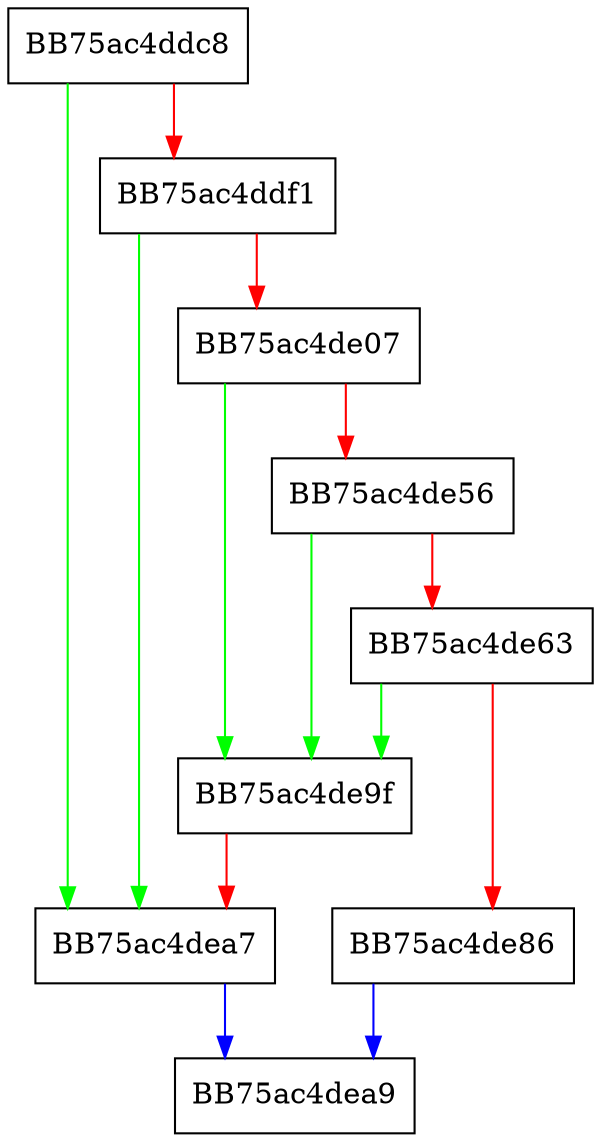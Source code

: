 digraph getNextContainer {
  node [shape="box"];
  graph [splines=ortho];
  BB75ac4ddc8 -> BB75ac4dea7 [color="green"];
  BB75ac4ddc8 -> BB75ac4ddf1 [color="red"];
  BB75ac4ddf1 -> BB75ac4dea7 [color="green"];
  BB75ac4ddf1 -> BB75ac4de07 [color="red"];
  BB75ac4de07 -> BB75ac4de9f [color="green"];
  BB75ac4de07 -> BB75ac4de56 [color="red"];
  BB75ac4de56 -> BB75ac4de9f [color="green"];
  BB75ac4de56 -> BB75ac4de63 [color="red"];
  BB75ac4de63 -> BB75ac4de9f [color="green"];
  BB75ac4de63 -> BB75ac4de86 [color="red"];
  BB75ac4de86 -> BB75ac4dea9 [color="blue"];
  BB75ac4de9f -> BB75ac4dea7 [color="red"];
  BB75ac4dea7 -> BB75ac4dea9 [color="blue"];
}